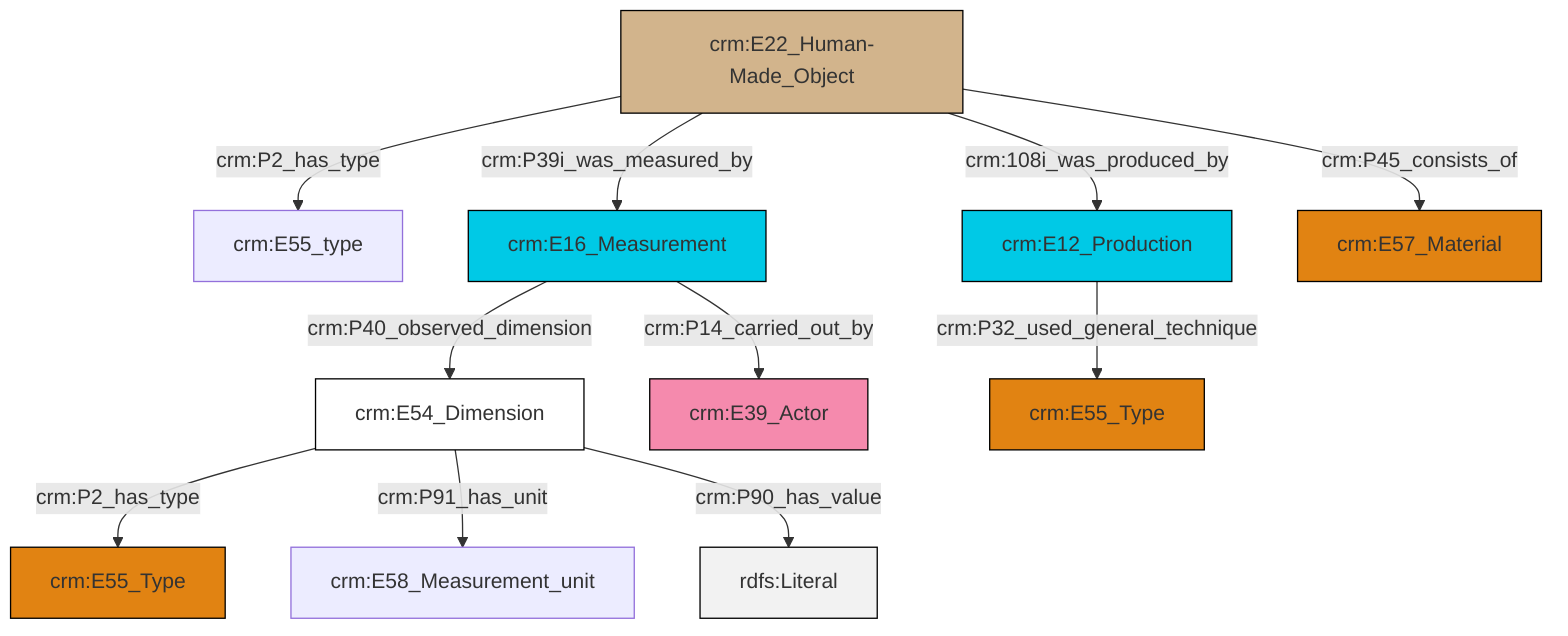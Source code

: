 graph TD
classDef Literal fill:#f2f2f2,stroke:#000000;
classDef CRM_Entity fill:#FFFFFF,stroke:#000000;
classDef Temporal_Entity fill:#00C9E6, stroke:#000000;
classDef Type fill:#E18312, stroke:#000000;
classDef Time-Span fill:#2C9C91, stroke:#000000;
classDef Appellation fill:#FFEB7F, stroke:#000000;
classDef Place fill:#008836, stroke:#000000;
classDef Persistent_Item fill:#B266B2, stroke:#000000;
classDef Conceptual_Object fill:#FFD700, stroke:#000000;
classDef Physical_Thing fill:#D2B48C, stroke:#000000;
classDef Actor fill:#f58aad, stroke:#000000;
classDef PC_Classes fill:#4ce600, stroke:#000000;
classDef Multi fill:#cccccc,stroke:#000000;

8["crm:E16_Measurement"]:::Temporal_Entity -->|crm:P40_observed_dimension| 2["crm:E54_Dimension"]:::CRM_Entity
2["crm:E54_Dimension"]:::CRM_Entity -->|crm:P2_has_type| 9["crm:E55_Type"]:::Type
4["crm:E22_Human-Made_Object"]:::Physical_Thing -->|crm:108i_was_produced_by| 10["crm:E12_Production"]:::Temporal_Entity
4["crm:E22_Human-Made_Object"]:::Physical_Thing -->|crm:P39i_was_measured_by| 8["crm:E16_Measurement"]:::Temporal_Entity
10["crm:E12_Production"]:::Temporal_Entity -->|crm:P32_used_general_technique| 12["crm:E55_Type"]:::Type
8["crm:E16_Measurement"]:::Temporal_Entity -->|crm:P14_carried_out_by| 6["crm:E39_Actor"]:::Actor
4["crm:E22_Human-Made_Object"]:::Physical_Thing -->|crm:P45_consists_of| 15["crm:E57_Material"]:::Type
2["crm:E54_Dimension"]:::CRM_Entity -->|crm:P91_has_unit| 13["crm:E58_Measurement_unit"]:::Default
2["crm:E54_Dimension"]:::CRM_Entity -->|crm:P90_has_value| 18[rdfs:Literal]:::Literal
4["crm:E22_Human-Made_Object"]:::Physical_Thing -->|crm:P2_has_type| 0["crm:E55_type"]:::Default